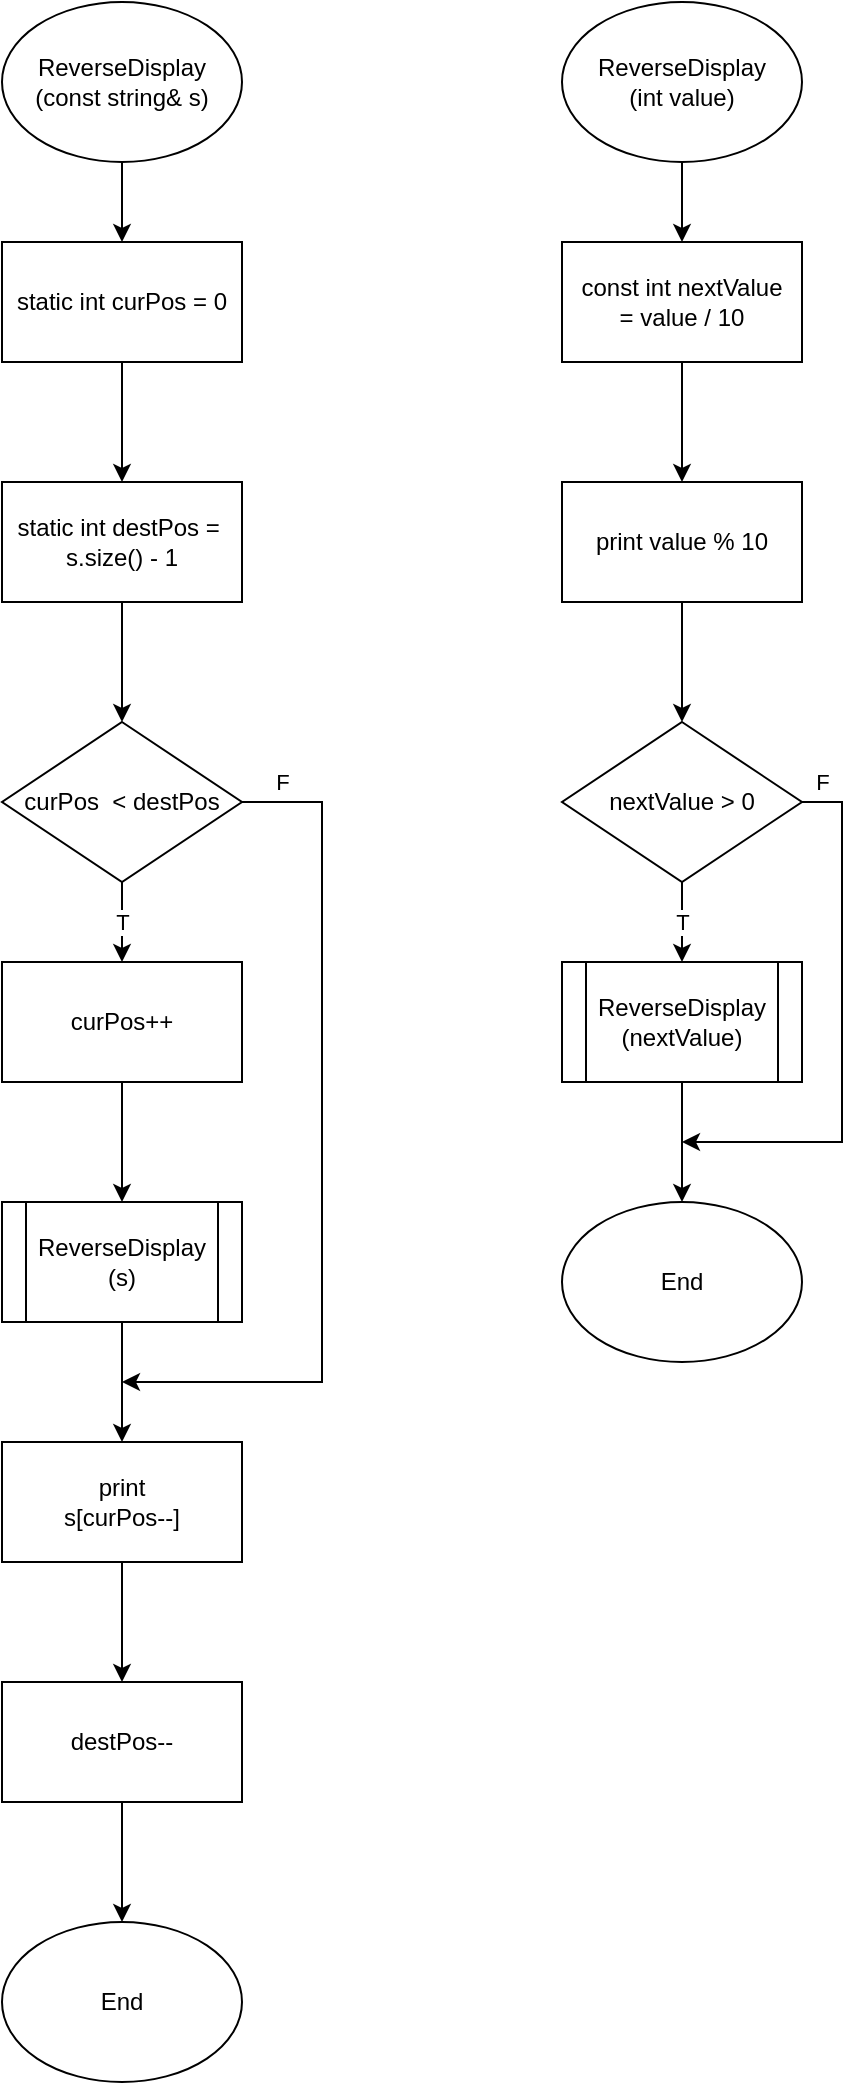<mxfile version="19.0.1" type="device"><diagram id="vXNTqJTGN9zMWRlgeX34" name="페이지-1"><mxGraphModel dx="1102" dy="985" grid="1" gridSize="10" guides="1" tooltips="1" connect="1" arrows="1" fold="1" page="1" pageScale="1" pageWidth="827" pageHeight="1169" math="0" shadow="0"><root><mxCell id="0"/><mxCell id="1" parent="0"/><mxCell id="ttjzfP5pw3pJ7Bwldc3A-12" value="" style="edgeStyle=orthogonalEdgeStyle;rounded=0;orthogonalLoop=1;jettySize=auto;html=1;" parent="1" source="ttjzfP5pw3pJ7Bwldc3A-1" target="ttjzfP5pw3pJ7Bwldc3A-2" edge="1"><mxGeometry relative="1" as="geometry"/></mxCell><mxCell id="ttjzfP5pw3pJ7Bwldc3A-1" value="ReverseDisplay&lt;br&gt;(const string&amp;amp; s)" style="ellipse;whiteSpace=wrap;html=1;" parent="1" vertex="1"><mxGeometry x="40" width="120" height="80" as="geometry"/></mxCell><mxCell id="ttjzfP5pw3pJ7Bwldc3A-13" value="" style="edgeStyle=orthogonalEdgeStyle;rounded=0;orthogonalLoop=1;jettySize=auto;html=1;" parent="1" source="ttjzfP5pw3pJ7Bwldc3A-2" target="ttjzfP5pw3pJ7Bwldc3A-11" edge="1"><mxGeometry relative="1" as="geometry"/></mxCell><mxCell id="ttjzfP5pw3pJ7Bwldc3A-2" value="static int curPos = 0" style="rounded=0;whiteSpace=wrap;html=1;" parent="1" vertex="1"><mxGeometry x="40" y="120" width="120" height="60" as="geometry"/></mxCell><mxCell id="ttjzfP5pw3pJ7Bwldc3A-9" value="T" style="edgeStyle=orthogonalEdgeStyle;rounded=0;orthogonalLoop=1;jettySize=auto;html=1;" parent="1" source="ttjzfP5pw3pJ7Bwldc3A-4" target="ttjzfP5pw3pJ7Bwldc3A-6" edge="1"><mxGeometry relative="1" as="geometry"/></mxCell><mxCell id="ttjzfP5pw3pJ7Bwldc3A-15" value="F" style="edgeStyle=orthogonalEdgeStyle;rounded=0;orthogonalLoop=1;jettySize=auto;html=1;exitX=1;exitY=0.5;exitDx=0;exitDy=0;" parent="1" source="ttjzfP5pw3pJ7Bwldc3A-4" edge="1"><mxGeometry x="-0.907" y="10" relative="1" as="geometry"><mxPoint x="100" y="690" as="targetPoint"/><Array as="points"><mxPoint x="200" y="400"/><mxPoint x="200" y="690"/></Array><mxPoint as="offset"/></mxGeometry></mxCell><mxCell id="ttjzfP5pw3pJ7Bwldc3A-4" value="curPos&amp;nbsp; &amp;lt; destPos" style="rhombus;whiteSpace=wrap;html=1;" parent="1" vertex="1"><mxGeometry x="40" y="360" width="120" height="80" as="geometry"/></mxCell><mxCell id="ttjzfP5pw3pJ7Bwldc3A-8" value="" style="edgeStyle=orthogonalEdgeStyle;rounded=0;orthogonalLoop=1;jettySize=auto;html=1;" parent="1" source="ttjzfP5pw3pJ7Bwldc3A-6" target="ttjzfP5pw3pJ7Bwldc3A-7" edge="1"><mxGeometry relative="1" as="geometry"/></mxCell><mxCell id="ttjzfP5pw3pJ7Bwldc3A-6" value="curPos++" style="rounded=0;whiteSpace=wrap;html=1;" parent="1" vertex="1"><mxGeometry x="40" y="480" width="120" height="60" as="geometry"/></mxCell><mxCell id="ttjzfP5pw3pJ7Bwldc3A-21" value="" style="edgeStyle=orthogonalEdgeStyle;rounded=0;orthogonalLoop=1;jettySize=auto;html=1;" parent="1" source="ttjzfP5pw3pJ7Bwldc3A-7" target="ttjzfP5pw3pJ7Bwldc3A-19" edge="1"><mxGeometry relative="1" as="geometry"/></mxCell><mxCell id="ttjzfP5pw3pJ7Bwldc3A-7" value="ReverseDisplay&lt;br&gt;(s)" style="shape=process;whiteSpace=wrap;html=1;backgroundOutline=1;" parent="1" vertex="1"><mxGeometry x="40" y="600" width="120" height="60" as="geometry"/></mxCell><mxCell id="ttjzfP5pw3pJ7Bwldc3A-14" value="" style="edgeStyle=orthogonalEdgeStyle;rounded=0;orthogonalLoop=1;jettySize=auto;html=1;" parent="1" source="ttjzfP5pw3pJ7Bwldc3A-11" target="ttjzfP5pw3pJ7Bwldc3A-4" edge="1"><mxGeometry relative="1" as="geometry"/></mxCell><mxCell id="ttjzfP5pw3pJ7Bwldc3A-11" value="static int destPos =&amp;nbsp;&lt;br&gt;s.size() - 1" style="rounded=0;whiteSpace=wrap;html=1;" parent="1" vertex="1"><mxGeometry x="40" y="240" width="120" height="60" as="geometry"/></mxCell><mxCell id="ttjzfP5pw3pJ7Bwldc3A-18" value="" style="edgeStyle=orthogonalEdgeStyle;rounded=0;orthogonalLoop=1;jettySize=auto;html=1;" parent="1" source="ttjzfP5pw3pJ7Bwldc3A-19" target="ttjzfP5pw3pJ7Bwldc3A-20" edge="1"><mxGeometry relative="1" as="geometry"/></mxCell><mxCell id="ttjzfP5pw3pJ7Bwldc3A-19" value="print&lt;br&gt;s[curPos--]" style="rounded=0;whiteSpace=wrap;html=1;" parent="1" vertex="1"><mxGeometry x="40" y="720" width="120" height="60" as="geometry"/></mxCell><mxCell id="ttjzfP5pw3pJ7Bwldc3A-24" value="" style="edgeStyle=orthogonalEdgeStyle;rounded=0;orthogonalLoop=1;jettySize=auto;html=1;" parent="1" source="ttjzfP5pw3pJ7Bwldc3A-20" target="ttjzfP5pw3pJ7Bwldc3A-23" edge="1"><mxGeometry relative="1" as="geometry"/></mxCell><mxCell id="ttjzfP5pw3pJ7Bwldc3A-20" value="destPos--" style="rounded=0;whiteSpace=wrap;html=1;" parent="1" vertex="1"><mxGeometry x="40" y="840" width="120" height="60" as="geometry"/></mxCell><mxCell id="ttjzfP5pw3pJ7Bwldc3A-23" value="End" style="ellipse;whiteSpace=wrap;html=1;" parent="1" vertex="1"><mxGeometry x="40" y="960" width="120" height="80" as="geometry"/></mxCell><mxCell id="ttjzfP5pw3pJ7Bwldc3A-28" value="" style="edgeStyle=orthogonalEdgeStyle;rounded=0;orthogonalLoop=1;jettySize=auto;html=1;" parent="1" source="ttjzfP5pw3pJ7Bwldc3A-25" target="ttjzfP5pw3pJ7Bwldc3A-27" edge="1"><mxGeometry relative="1" as="geometry"/></mxCell><mxCell id="ttjzfP5pw3pJ7Bwldc3A-25" value="ReverseDisplay&lt;br&gt;(int value)" style="ellipse;whiteSpace=wrap;html=1;" parent="1" vertex="1"><mxGeometry x="320" width="120" height="80" as="geometry"/></mxCell><mxCell id="ttjzfP5pw3pJ7Bwldc3A-32" value="T" style="edgeStyle=orthogonalEdgeStyle;rounded=0;orthogonalLoop=1;jettySize=auto;html=1;" parent="1" source="ttjzfP5pw3pJ7Bwldc3A-26" target="ttjzfP5pw3pJ7Bwldc3A-31" edge="1"><mxGeometry relative="1" as="geometry"/></mxCell><mxCell id="ttjzfP5pw3pJ7Bwldc3A-35" value="F" style="edgeStyle=orthogonalEdgeStyle;rounded=0;orthogonalLoop=1;jettySize=auto;html=1;exitX=1;exitY=0.5;exitDx=0;exitDy=0;" parent="1" source="ttjzfP5pw3pJ7Bwldc3A-26" edge="1"><mxGeometry x="-0.926" y="10" relative="1" as="geometry"><mxPoint x="380" y="570" as="targetPoint"/><Array as="points"><mxPoint x="460" y="400"/><mxPoint x="460" y="570"/><mxPoint x="380" y="570"/></Array><mxPoint as="offset"/></mxGeometry></mxCell><mxCell id="ttjzfP5pw3pJ7Bwldc3A-26" value="nextValue &amp;gt; 0" style="rhombus;whiteSpace=wrap;html=1;" parent="1" vertex="1"><mxGeometry x="320" y="360" width="120" height="80" as="geometry"/></mxCell><mxCell id="ttjzfP5pw3pJ7Bwldc3A-37" value="" style="edgeStyle=orthogonalEdgeStyle;rounded=0;orthogonalLoop=1;jettySize=auto;html=1;" parent="1" source="ttjzfP5pw3pJ7Bwldc3A-27" target="ttjzfP5pw3pJ7Bwldc3A-29" edge="1"><mxGeometry relative="1" as="geometry"/></mxCell><mxCell id="ttjzfP5pw3pJ7Bwldc3A-27" value="const int nextValue&lt;br&gt;= value / 10" style="rounded=0;whiteSpace=wrap;html=1;" parent="1" vertex="1"><mxGeometry x="320" y="120" width="120" height="60" as="geometry"/></mxCell><mxCell id="ttjzfP5pw3pJ7Bwldc3A-36" value="" style="edgeStyle=orthogonalEdgeStyle;rounded=0;orthogonalLoop=1;jettySize=auto;html=1;" parent="1" source="ttjzfP5pw3pJ7Bwldc3A-29" target="ttjzfP5pw3pJ7Bwldc3A-26" edge="1"><mxGeometry relative="1" as="geometry"/></mxCell><mxCell id="ttjzfP5pw3pJ7Bwldc3A-29" value="print value % 10" style="rounded=0;whiteSpace=wrap;html=1;" parent="1" vertex="1"><mxGeometry x="320" y="240" width="120" height="60" as="geometry"/></mxCell><mxCell id="ttjzfP5pw3pJ7Bwldc3A-34" value="" style="edgeStyle=orthogonalEdgeStyle;rounded=0;orthogonalLoop=1;jettySize=auto;html=1;" parent="1" source="ttjzfP5pw3pJ7Bwldc3A-31" target="ttjzfP5pw3pJ7Bwldc3A-33" edge="1"><mxGeometry relative="1" as="geometry"/></mxCell><mxCell id="ttjzfP5pw3pJ7Bwldc3A-31" value="ReverseDisplay&lt;br&gt;(nextValue)" style="shape=process;whiteSpace=wrap;html=1;backgroundOutline=1;" parent="1" vertex="1"><mxGeometry x="320" y="480" width="120" height="60" as="geometry"/></mxCell><mxCell id="ttjzfP5pw3pJ7Bwldc3A-33" value="End" style="ellipse;whiteSpace=wrap;html=1;" parent="1" vertex="1"><mxGeometry x="320" y="600" width="120" height="80" as="geometry"/></mxCell></root></mxGraphModel></diagram></mxfile>